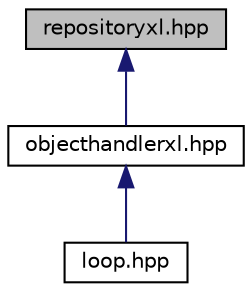 digraph "repositoryxl.hpp"
{
  edge [fontname="Helvetica",fontsize="10",labelfontname="Helvetica",labelfontsize="10"];
  node [fontname="Helvetica",fontsize="10",shape=record];
  Node42 [label="repositoryxl.hpp",height=0.2,width=0.4,color="black", fillcolor="grey75", style="filled", fontcolor="black"];
  Node42 -> Node43 [dir="back",color="midnightblue",fontsize="10",style="solid",fontname="Helvetica"];
  Node43 [label="objecthandlerxl.hpp",height=0.2,width=0.4,color="black", fillcolor="white", style="filled",URL="$objecthandlerxl_8hpp.html",tooltip="#includes for all functionality in ObjectHandler "];
  Node43 -> Node44 [dir="back",color="midnightblue",fontsize="10",style="solid",fontname="Helvetica"];
  Node44 [label="loop.hpp",height=0.2,width=0.4,color="black", fillcolor="white", style="filled",URL="$loop_8hpp.html",tooltip="Support for Excel functions which loop on an input value. "];
}
